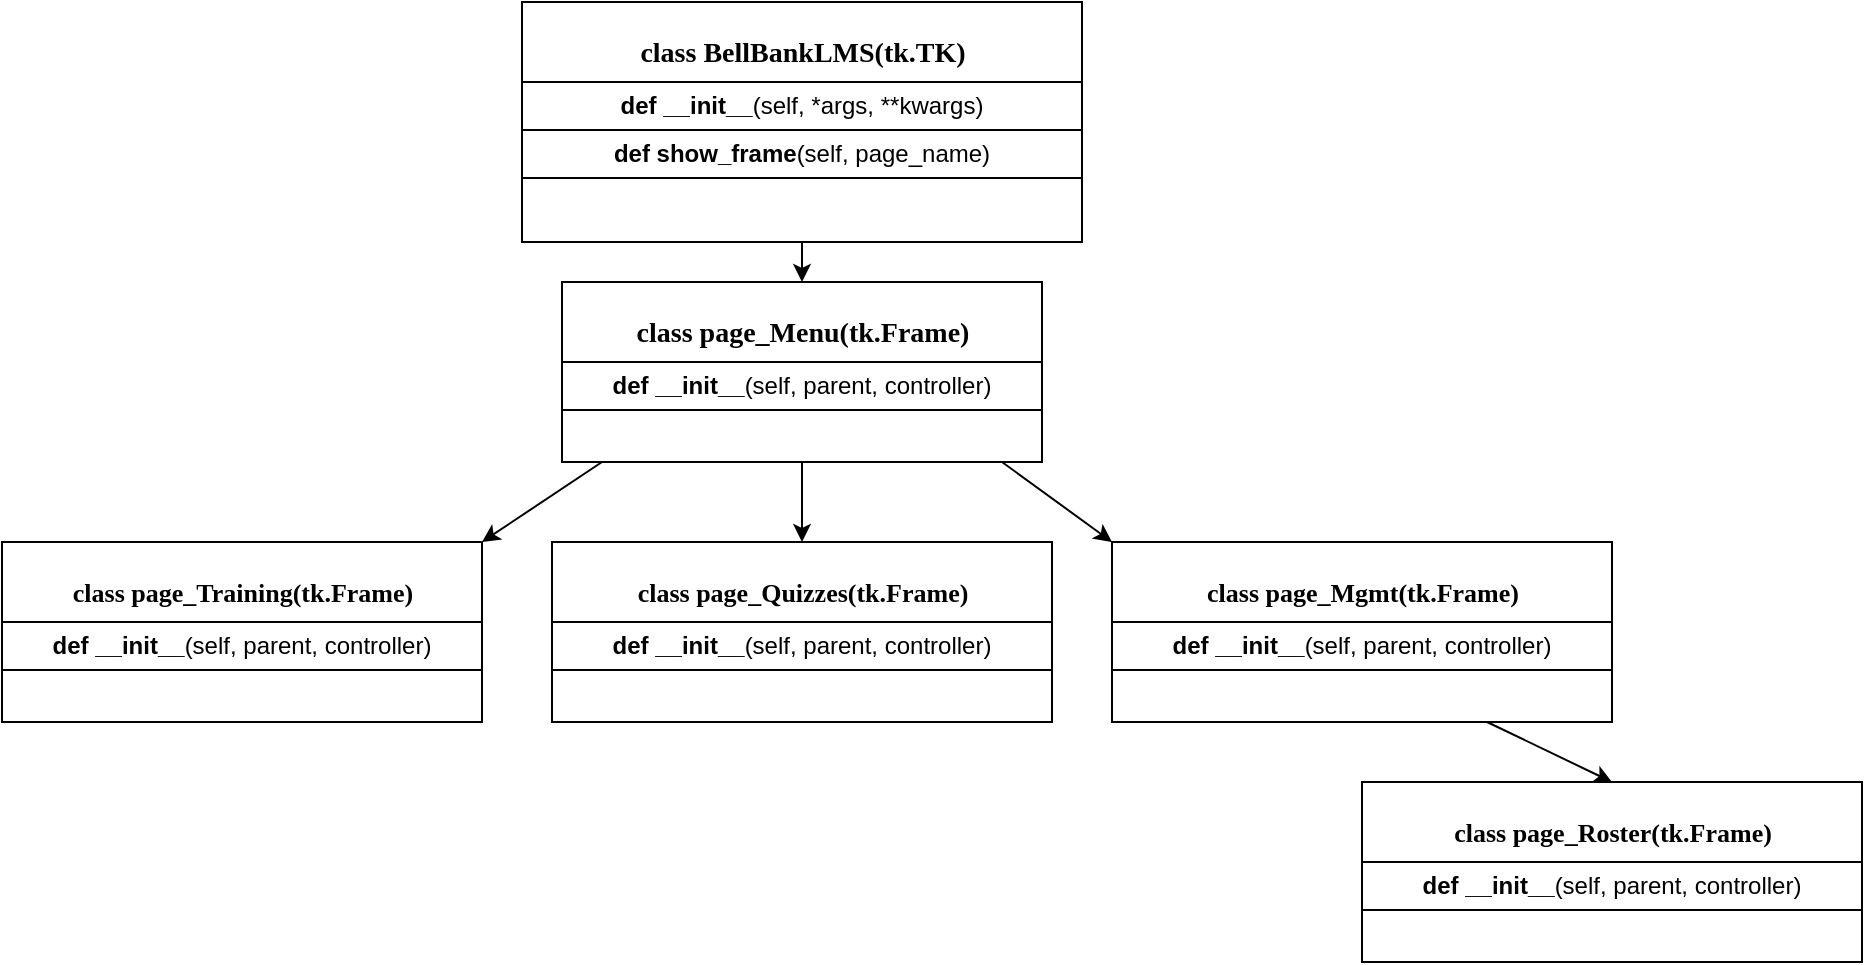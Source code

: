 <mxfile version="13.4.6" type="github">
  <diagram name="Page-1" id="6133507b-19e7-1e82-6fc7-422aa6c4b21f">
    <mxGraphModel dx="1422" dy="762" grid="1" gridSize="10" guides="1" tooltips="1" connect="1" arrows="1" fold="1" page="1" pageScale="1" pageWidth="1100" pageHeight="850" background="#ffffff" math="0" shadow="0">
      <root>
        <mxCell id="0" />
        <mxCell id="1" parent="0" />
        <mxCell id="78961159f06e98e8-17" value="&lt;p&gt;&lt;font style=&quot;line-height: 100% ; font-size: 14px&quot;&gt;class BellBankLMS(tk.TK)&lt;/font&gt;&lt;/p&gt;" style="swimlane;html=1;fontStyle=1;align=center;verticalAlign=top;childLayout=stackLayout;horizontal=1;startSize=40;horizontalStack=0;resizeParent=1;resizeLast=0;collapsible=1;marginBottom=0;swimlaneFillColor=#ffffff;rounded=0;shadow=0;comic=0;labelBackgroundColor=none;strokeWidth=1;fillColor=none;fontFamily=Verdana;fontSize=12" parent="1" vertex="1">
          <mxGeometry x="360" y="40" width="280" height="120" as="geometry">
            <mxRectangle x="40" y="40" width="230" height="40" as="alternateBounds" />
          </mxGeometry>
        </mxCell>
        <mxCell id="rQJpm7YTAjzAsKCCHpnl-1" value="&lt;b&gt;def __init__&lt;/b&gt;(self, *args, **kwargs)" style="rounded=0;whiteSpace=wrap;html=1;" vertex="1" parent="78961159f06e98e8-17">
          <mxGeometry y="40" width="280" height="24" as="geometry" />
        </mxCell>
        <mxCell id="rQJpm7YTAjzAsKCCHpnl-2" value="&lt;b&gt;def show_frame&lt;/b&gt;(self, page_name)" style="rounded=0;whiteSpace=wrap;html=1;" vertex="1" parent="78961159f06e98e8-17">
          <mxGeometry y="64" width="280" height="24" as="geometry" />
        </mxCell>
        <mxCell id="rQJpm7YTAjzAsKCCHpnl-4" value="&lt;p&gt;&lt;font style=&quot;line-height: 100% ; font-size: 14px&quot;&gt;class page_Menu(tk.Frame)&lt;/font&gt;&lt;/p&gt;" style="swimlane;html=1;fontStyle=1;align=center;verticalAlign=top;childLayout=stackLayout;horizontal=1;startSize=40;horizontalStack=0;resizeParent=1;resizeLast=0;collapsible=1;marginBottom=0;swimlaneFillColor=#ffffff;rounded=0;shadow=0;comic=0;labelBackgroundColor=none;strokeWidth=1;fillColor=none;fontFamily=Verdana;fontSize=12" vertex="1" parent="1">
          <mxGeometry x="380" y="180" width="240" height="90" as="geometry">
            <mxRectangle x="40" y="40" width="230" height="40" as="alternateBounds" />
          </mxGeometry>
        </mxCell>
        <mxCell id="rQJpm7YTAjzAsKCCHpnl-5" value="&lt;b&gt;def __init__&lt;/b&gt;(self, parent, controller)" style="rounded=0;whiteSpace=wrap;html=1;" vertex="1" parent="rQJpm7YTAjzAsKCCHpnl-4">
          <mxGeometry y="40" width="240" height="24" as="geometry" />
        </mxCell>
        <mxCell id="rQJpm7YTAjzAsKCCHpnl-16" value="" style="endArrow=classic;html=1;exitX=0.5;exitY=1;exitDx=0;exitDy=0;entryX=0.5;entryY=0;entryDx=0;entryDy=0;" edge="1" parent="1" source="78961159f06e98e8-17" target="rQJpm7YTAjzAsKCCHpnl-4">
          <mxGeometry width="50" height="50" relative="1" as="geometry">
            <mxPoint x="560" y="260" as="sourcePoint" />
            <mxPoint x="610" y="210" as="targetPoint" />
          </mxGeometry>
        </mxCell>
        <mxCell id="rQJpm7YTAjzAsKCCHpnl-17" value="" style="endArrow=classic;html=1;entryX=1;entryY=0;entryDx=0;entryDy=0;" edge="1" parent="1" target="rQJpm7YTAjzAsKCCHpnl-7">
          <mxGeometry width="50" height="50" relative="1" as="geometry">
            <mxPoint x="400" y="270" as="sourcePoint" />
            <mxPoint x="510" y="190" as="targetPoint" />
          </mxGeometry>
        </mxCell>
        <mxCell id="rQJpm7YTAjzAsKCCHpnl-18" value="" style="endArrow=classic;html=1;exitX=0.5;exitY=1;exitDx=0;exitDy=0;entryX=0.5;entryY=0;entryDx=0;entryDy=0;" edge="1" parent="1" source="rQJpm7YTAjzAsKCCHpnl-4" target="rQJpm7YTAjzAsKCCHpnl-12">
          <mxGeometry width="50" height="50" relative="1" as="geometry">
            <mxPoint x="450" y="280" as="sourcePoint" />
            <mxPoint x="350" y="310" as="targetPoint" />
          </mxGeometry>
        </mxCell>
        <mxCell id="rQJpm7YTAjzAsKCCHpnl-19" value="" style="endArrow=classic;html=1;entryX=0;entryY=0;entryDx=0;entryDy=0;" edge="1" parent="1" target="rQJpm7YTAjzAsKCCHpnl-14">
          <mxGeometry width="50" height="50" relative="1" as="geometry">
            <mxPoint x="600" y="270" as="sourcePoint" />
            <mxPoint x="510" y="310" as="targetPoint" />
          </mxGeometry>
        </mxCell>
        <mxCell id="rQJpm7YTAjzAsKCCHpnl-12" value="&lt;p&gt;&lt;font style=&quot;line-height: 100% ; font-size: 13px&quot;&gt;class page_Quizzes(tk.Frame)&lt;/font&gt;&lt;/p&gt;" style="swimlane;html=1;fontStyle=1;align=center;verticalAlign=top;childLayout=stackLayout;horizontal=1;startSize=40;horizontalStack=0;resizeParent=1;resizeLast=0;collapsible=1;marginBottom=0;swimlaneFillColor=#ffffff;rounded=0;shadow=0;comic=0;labelBackgroundColor=none;strokeWidth=1;fillColor=none;fontFamily=Verdana;fontSize=12" vertex="1" parent="1">
          <mxGeometry x="375" y="310" width="250" height="90" as="geometry">
            <mxRectangle x="40" y="40" width="230" height="40" as="alternateBounds" />
          </mxGeometry>
        </mxCell>
        <mxCell id="rQJpm7YTAjzAsKCCHpnl-13" value="&lt;b&gt;def __init__&lt;/b&gt;(self, parent, controller)" style="rounded=0;whiteSpace=wrap;html=1;" vertex="1" parent="rQJpm7YTAjzAsKCCHpnl-12">
          <mxGeometry y="40" width="250" height="24" as="geometry" />
        </mxCell>
        <mxCell id="rQJpm7YTAjzAsKCCHpnl-14" value="&lt;p&gt;&lt;font style=&quot;line-height: 100% ; font-size: 13px&quot;&gt;class page_Mgmt(tk.Frame)&lt;/font&gt;&lt;/p&gt;" style="swimlane;html=1;fontStyle=1;align=center;verticalAlign=top;childLayout=stackLayout;horizontal=1;startSize=40;horizontalStack=0;resizeParent=1;resizeLast=0;collapsible=1;marginBottom=0;swimlaneFillColor=#ffffff;rounded=0;shadow=0;comic=0;labelBackgroundColor=none;strokeWidth=1;fillColor=none;fontFamily=Verdana;fontSize=12" vertex="1" parent="1">
          <mxGeometry x="655" y="310" width="250" height="90" as="geometry">
            <mxRectangle x="40" y="40" width="230" height="40" as="alternateBounds" />
          </mxGeometry>
        </mxCell>
        <mxCell id="rQJpm7YTAjzAsKCCHpnl-15" value="&lt;b&gt;def __init__&lt;/b&gt;(self, parent, controller)" style="rounded=0;whiteSpace=wrap;html=1;" vertex="1" parent="rQJpm7YTAjzAsKCCHpnl-14">
          <mxGeometry y="40" width="250" height="24" as="geometry" />
        </mxCell>
        <mxCell id="rQJpm7YTAjzAsKCCHpnl-7" value="&lt;p&gt;&lt;font style=&quot;line-height: 100% ; font-size: 13px&quot;&gt;class page_Training(tk.Frame)&lt;/font&gt;&lt;/p&gt;" style="swimlane;html=1;fontStyle=1;align=center;verticalAlign=top;childLayout=stackLayout;horizontal=1;startSize=40;horizontalStack=0;resizeParent=1;resizeLast=0;collapsible=1;marginBottom=0;swimlaneFillColor=#ffffff;rounded=0;shadow=0;comic=0;labelBackgroundColor=none;strokeWidth=1;fillColor=none;fontFamily=Verdana;fontSize=12" vertex="1" parent="1">
          <mxGeometry x="100" y="310" width="240" height="90" as="geometry">
            <mxRectangle x="40" y="40" width="230" height="40" as="alternateBounds" />
          </mxGeometry>
        </mxCell>
        <mxCell id="rQJpm7YTAjzAsKCCHpnl-9" value="&lt;b&gt;def __init__&lt;/b&gt;(self, parent, controller)" style="rounded=0;whiteSpace=wrap;html=1;" vertex="1" parent="rQJpm7YTAjzAsKCCHpnl-7">
          <mxGeometry y="40" width="240" height="24" as="geometry" />
        </mxCell>
        <mxCell id="rQJpm7YTAjzAsKCCHpnl-23" value="" style="endArrow=classic;html=1;entryX=0.5;entryY=0;entryDx=0;entryDy=0;exitX=0.75;exitY=1;exitDx=0;exitDy=0;" edge="1" parent="1" source="rQJpm7YTAjzAsKCCHpnl-14" target="rQJpm7YTAjzAsKCCHpnl-21">
          <mxGeometry width="50" height="50" relative="1" as="geometry">
            <mxPoint x="610" y="280" as="sourcePoint" />
            <mxPoint x="665" y="320" as="targetPoint" />
          </mxGeometry>
        </mxCell>
        <mxCell id="rQJpm7YTAjzAsKCCHpnl-21" value="&lt;p&gt;&lt;font style=&quot;line-height: 100% ; font-size: 13px&quot;&gt;class page_Roster(tk.Frame)&lt;/font&gt;&lt;/p&gt;" style="swimlane;html=1;fontStyle=1;align=center;verticalAlign=top;childLayout=stackLayout;horizontal=1;startSize=40;horizontalStack=0;resizeParent=1;resizeLast=0;collapsible=1;marginBottom=0;swimlaneFillColor=#ffffff;rounded=0;shadow=0;comic=0;labelBackgroundColor=none;strokeWidth=1;fillColor=none;fontFamily=Verdana;fontSize=12" vertex="1" parent="1">
          <mxGeometry x="780" y="430" width="250" height="90" as="geometry">
            <mxRectangle x="40" y="40" width="230" height="40" as="alternateBounds" />
          </mxGeometry>
        </mxCell>
        <mxCell id="rQJpm7YTAjzAsKCCHpnl-22" value="&lt;b&gt;def __init__&lt;/b&gt;(self, parent, controller)" style="rounded=0;whiteSpace=wrap;html=1;" vertex="1" parent="rQJpm7YTAjzAsKCCHpnl-21">
          <mxGeometry y="40" width="250" height="24" as="geometry" />
        </mxCell>
      </root>
    </mxGraphModel>
  </diagram>
</mxfile>
